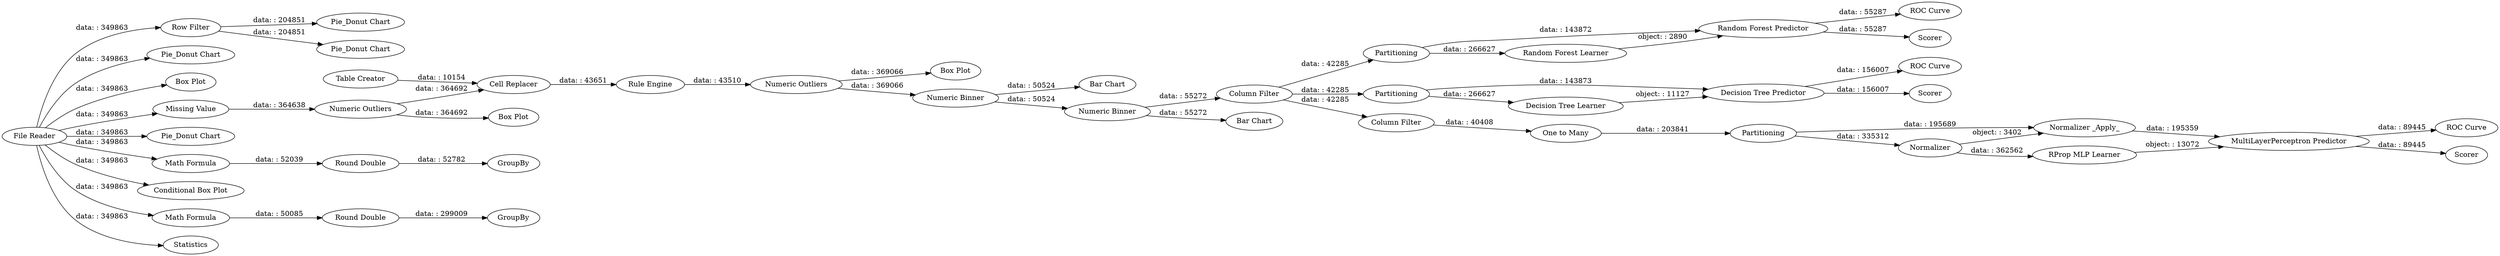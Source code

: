 digraph {
	"3409037848196101876_25" [label="Pie_Donut Chart"]
	"3409037848196101876_27" [label="Row Filter"]
	"3409037848196101876_52" [label="Rule Engine"]
	"3409037848196101876_85" [label="Bar Chart"]
	"3409037848196101876_69" [label="ROC Curve"]
	"3409037848196101876_2" [label="Pie_Donut Chart"]
	"3409037848196101876_21" [label=GroupBy]
	"3409037848196101876_41" [label="Box Plot"]
	"3409037848196101876_60" [label="Box Plot"]
	"3409037848196101876_77" [label="ROC Curve"]
	"3409037848196101876_79" [label=Partitioning]
	"3409037848196101876_71" [label=Partitioning]
	"3409037848196101876_29" [label="Pie_Donut Chart"]
	"3409037848196101876_55" [label="Numeric Binner"]
	"3409037848196101876_1" [label="File Reader"]
	"3409037848196101876_56" [label="Table Creator"]
	"3409037848196101876_45" [label="Cell Replacer"]
	"3409037848196101876_61" [label="Column Filter"]
	"3409037848196101876_82" [label="Random Forest Predictor"]
	"3409037848196101876_40" [label="Missing Value"]
	"3409037848196101876_18" [label="Round Double"]
	"3409037848196101876_28" [label="Pie_Donut Chart"]
	"3409037848196101876_68" [label=Scorer]
	"3409037848196101876_22" [label=GroupBy]
	"3409037848196101876_64" [label=Partitioning]
	"3409037848196101876_74" [label="Normalizer _Apply_"]
	"3409037848196101876_65" [label="Decision Tree Learner"]
	"3409037848196101876_5" [label="Math Formula"]
	"3409037848196101876_84" [label="ROC Curve"]
	"3409037848196101876_88" [label="One to Many"]
	"3409037848196101876_63" [label="Conditional Box Plot"]
	"3409037848196101876_87" [label="Column Filter"]
	"3409037848196101876_78" [label=Scorer]
	"3409037848196101876_51" [label="Numeric Outliers"]
	"3409037848196101876_10" [label="Math Formula"]
	"3409037848196101876_86" [label="Bar Chart"]
	"3409037848196101876_53" [label="Numeric Binner"]
	"3409037848196101876_23" [label="Round Double"]
	"3409037848196101876_39" [label=Statistics]
	"3409037848196101876_76" [label="MultiLayerPerceptron Predictor"]
	"3409037848196101876_83" [label=Scorer]
	"3409037848196101876_58" [label="Numeric Outliers"]
	"3409037848196101876_66" [label="Decision Tree Predictor"]
	"3409037848196101876_59" [label="Box Plot"]
	"3409037848196101876_75" [label="RProp MLP Learner"]
	"3409037848196101876_73" [label=Normalizer]
	"3409037848196101876_81" [label="Random Forest Learner"]
	"3409037848196101876_58" -> "3409037848196101876_59" [label="data: : 364692"]
	"3409037848196101876_5" -> "3409037848196101876_18" [label="data: : 52039"]
	"3409037848196101876_79" -> "3409037848196101876_81" [label="data: : 266627"]
	"3409037848196101876_45" -> "3409037848196101876_52" [label="data: : 43651"]
	"3409037848196101876_76" -> "3409037848196101876_78" [label="data: : 89445"]
	"3409037848196101876_64" -> "3409037848196101876_65" [label="data: : 266627"]
	"3409037848196101876_55" -> "3409037848196101876_85" [label="data: : 50524"]
	"3409037848196101876_64" -> "3409037848196101876_66" [label="data: : 143873"]
	"3409037848196101876_1" -> "3409037848196101876_28" [label="data: : 349863"]
	"3409037848196101876_71" -> "3409037848196101876_74" [label="data: : 195689"]
	"3409037848196101876_10" -> "3409037848196101876_23" [label="data: : 50085"]
	"3409037848196101876_40" -> "3409037848196101876_58" [label="data: : 364638"]
	"3409037848196101876_27" -> "3409037848196101876_29" [label="data: : 204851"]
	"3409037848196101876_79" -> "3409037848196101876_82" [label="data: : 143872"]
	"3409037848196101876_1" -> "3409037848196101876_5" [label="data: : 349863"]
	"3409037848196101876_75" -> "3409037848196101876_76" [label="object: : 13072"]
	"3409037848196101876_66" -> "3409037848196101876_69" [label="data: : 156007"]
	"3409037848196101876_52" -> "3409037848196101876_51" [label="data: : 43510"]
	"3409037848196101876_53" -> "3409037848196101876_86" [label="data: : 55272"]
	"3409037848196101876_82" -> "3409037848196101876_83" [label="data: : 55287"]
	"3409037848196101876_87" -> "3409037848196101876_88" [label="data: : 40408"]
	"3409037848196101876_1" -> "3409037848196101876_40" [label="data: : 349863"]
	"3409037848196101876_55" -> "3409037848196101876_53" [label="data: : 50524"]
	"3409037848196101876_56" -> "3409037848196101876_45" [label="data: : 10154"]
	"3409037848196101876_81" -> "3409037848196101876_82" [label="object: : 2890"]
	"3409037848196101876_61" -> "3409037848196101876_87" [label="data: : 42285"]
	"3409037848196101876_73" -> "3409037848196101876_75" [label="data: : 362562"]
	"3409037848196101876_73" -> "3409037848196101876_74" [label="object: : 3402"]
	"3409037848196101876_61" -> "3409037848196101876_79" [label="data: : 42285"]
	"3409037848196101876_71" -> "3409037848196101876_73" [label="data: : 335312"]
	"3409037848196101876_27" -> "3409037848196101876_25" [label="data: : 204851"]
	"3409037848196101876_76" -> "3409037848196101876_77" [label="data: : 89445"]
	"3409037848196101876_1" -> "3409037848196101876_63" [label="data: : 349863"]
	"3409037848196101876_1" -> "3409037848196101876_2" [label="data: : 349863"]
	"3409037848196101876_65" -> "3409037848196101876_66" [label="object: : 11127"]
	"3409037848196101876_74" -> "3409037848196101876_76" [label="data: : 195359"]
	"3409037848196101876_1" -> "3409037848196101876_39" [label="data: : 349863"]
	"3409037848196101876_1" -> "3409037848196101876_10" [label="data: : 349863"]
	"3409037848196101876_1" -> "3409037848196101876_41" [label="data: : 349863"]
	"3409037848196101876_58" -> "3409037848196101876_45" [label="data: : 364692"]
	"3409037848196101876_66" -> "3409037848196101876_68" [label="data: : 156007"]
	"3409037848196101876_51" -> "3409037848196101876_55" [label="data: : 369066"]
	"3409037848196101876_23" -> "3409037848196101876_22" [label="data: : 299009"]
	"3409037848196101876_53" -> "3409037848196101876_61" [label="data: : 55272"]
	"3409037848196101876_82" -> "3409037848196101876_84" [label="data: : 55287"]
	"3409037848196101876_1" -> "3409037848196101876_27" [label="data: : 349863"]
	"3409037848196101876_18" -> "3409037848196101876_21" [label="data: : 52782"]
	"3409037848196101876_88" -> "3409037848196101876_71" [label="data: : 203841"]
	"3409037848196101876_51" -> "3409037848196101876_60" [label="data: : 369066"]
	"3409037848196101876_61" -> "3409037848196101876_64" [label="data: : 42285"]
	rankdir=LR
}
